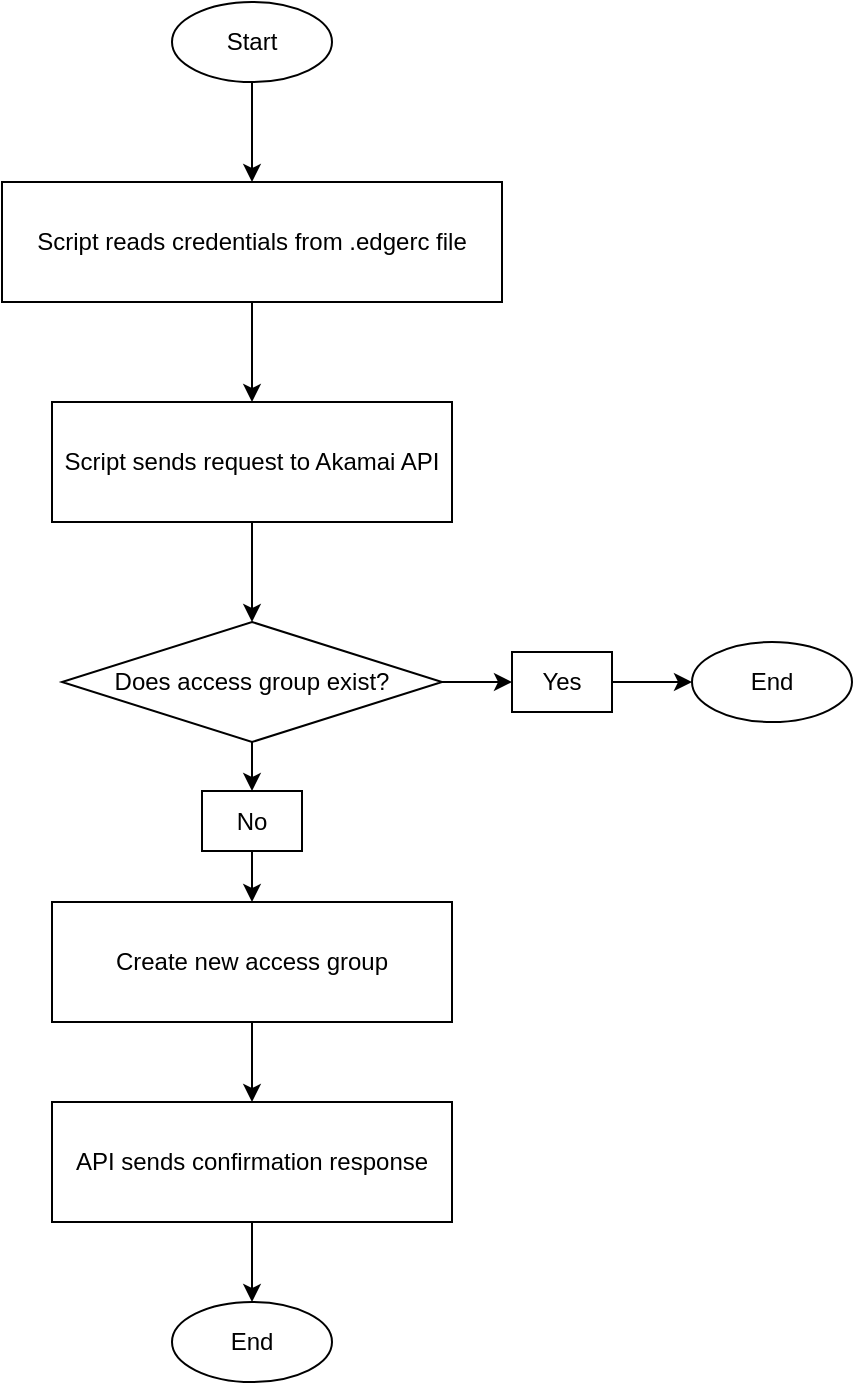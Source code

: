 <mxfile version="24.7.12">
  <diagram name="Flowchart" id="0">
    <mxGraphModel dx="1434" dy="780" grid="1" gridSize="10" guides="1" tooltips="1" connect="1" arrows="1" fold="1" page="1" pageScale="1" pageWidth="827" pageHeight="1169" math="0" shadow="0">
      <root>
        <mxCell id="0" />
        <mxCell id="1" parent="0" />
        <mxCell id="2" value="Start" style="ellipse;whiteSpace=wrap;html=1;" parent="1" vertex="1">
          <mxGeometry x="300" y="180" width="80" height="40" as="geometry" />
        </mxCell>
        <mxCell id="3" value="Script reads credentials from .edgerc file" style="rounded=0;whiteSpace=wrap;html=1;" parent="1" vertex="1">
          <mxGeometry x="215" y="270" width="250" height="60" as="geometry" />
        </mxCell>
        <mxCell id="4" value="Script sends request to Akamai API" style="rounded=0;whiteSpace=wrap;html=1;" parent="1" vertex="1">
          <mxGeometry x="240" y="380" width="200" height="60" as="geometry" />
        </mxCell>
        <mxCell id="5" value="Does access group exist?" style="rhombus;whiteSpace=wrap;html=1;" parent="1" vertex="1">
          <mxGeometry x="245" y="490" width="190" height="60" as="geometry" />
        </mxCell>
        <mxCell id="7" value="End" style="ellipse;whiteSpace=wrap;html=1;" parent="1" vertex="1">
          <mxGeometry x="560" y="500" width="80" height="40" as="geometry" />
        </mxCell>
        <mxCell id="8" value="No" style="rounded=0;whiteSpace=wrap;html=1;" parent="1" vertex="1">
          <mxGeometry x="315" y="574.5" width="50" height="30" as="geometry" />
        </mxCell>
        <mxCell id="9" value="Create new access group" style="rounded=0;whiteSpace=wrap;html=1;" parent="1" vertex="1">
          <mxGeometry x="240" y="630" width="200" height="60" as="geometry" />
        </mxCell>
        <mxCell id="10" value="API sends confirmation response" style="rounded=0;whiteSpace=wrap;html=1;" parent="1" vertex="1">
          <mxGeometry x="240" y="730" width="200" height="60" as="geometry" />
        </mxCell>
        <mxCell id="11" value="End" style="ellipse;whiteSpace=wrap;html=1;" parent="1" vertex="1">
          <mxGeometry x="300" y="830" width="80" height="40" as="geometry" />
        </mxCell>
        <mxCell id="12" parent="1" source="2" target="3" edge="1">
          <mxGeometry relative="1" as="geometry" />
        </mxCell>
        <mxCell id="13" parent="1" source="3" target="4" edge="1">
          <mxGeometry relative="1" as="geometry" />
        </mxCell>
        <mxCell id="14" parent="1" source="4" target="5" edge="1">
          <mxGeometry relative="1" as="geometry" />
        </mxCell>
        <mxCell id="17" parent="1" source="9" target="10" edge="1">
          <mxGeometry relative="1" as="geometry" />
        </mxCell>
        <mxCell id="18" parent="1" source="10" target="11" edge="1">
          <mxGeometry relative="1" as="geometry" />
        </mxCell>
        <mxCell id="hVpOtIu-dSlySTCm-MsQ-19" value="" parent="1" source="5" target="6" edge="1">
          <mxGeometry relative="1" as="geometry">
            <mxPoint x="435" y="520" as="sourcePoint" />
            <mxPoint x="500" y="520" as="targetPoint" />
          </mxGeometry>
        </mxCell>
        <mxCell id="6" value="Yes" style="rounded=0;whiteSpace=wrap;html=1;" parent="1" vertex="1">
          <mxGeometry x="470" y="505" width="50" height="30" as="geometry" />
        </mxCell>
        <mxCell id="hVpOtIu-dSlySTCm-MsQ-21" value="" style="endArrow=classic;html=1;rounded=0;exitX=1;exitY=0.5;exitDx=0;exitDy=0;entryX=0;entryY=0.5;entryDx=0;entryDy=0;" parent="1" source="6" target="7" edge="1">
          <mxGeometry width="50" height="50" relative="1" as="geometry">
            <mxPoint x="620" y="480" as="sourcePoint" />
            <mxPoint x="670" y="430" as="targetPoint" />
          </mxGeometry>
        </mxCell>
        <mxCell id="hVpOtIu-dSlySTCm-MsQ-23" value="" style="endArrow=classic;html=1;rounded=0;exitX=0.5;exitY=1;exitDx=0;exitDy=0;entryX=0.5;entryY=0;entryDx=0;entryDy=0;" parent="1" source="5" target="8" edge="1">
          <mxGeometry width="50" height="50" relative="1" as="geometry">
            <mxPoint x="610" y="570" as="sourcePoint" />
            <mxPoint x="660" y="520" as="targetPoint" />
          </mxGeometry>
        </mxCell>
        <mxCell id="hVpOtIu-dSlySTCm-MsQ-24" style="entryX=0.5;entryY=0;entryDx=0;entryDy=0;exitX=0.5;exitY=1;exitDx=0;exitDy=0;" parent="1" source="8" target="9" edge="1">
          <mxGeometry relative="1" as="geometry">
            <mxPoint x="510" y="544" as="sourcePoint" />
            <mxPoint x="810" y="532" as="targetPoint" />
          </mxGeometry>
        </mxCell>
      </root>
    </mxGraphModel>
  </diagram>
</mxfile>
